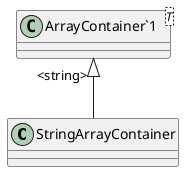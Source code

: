 @startuml
class StringArrayContainer {
}
class "ArrayContainer`1"<T> {
}
"ArrayContainer`1" "<string>" <|-- StringArrayContainer
@enduml
